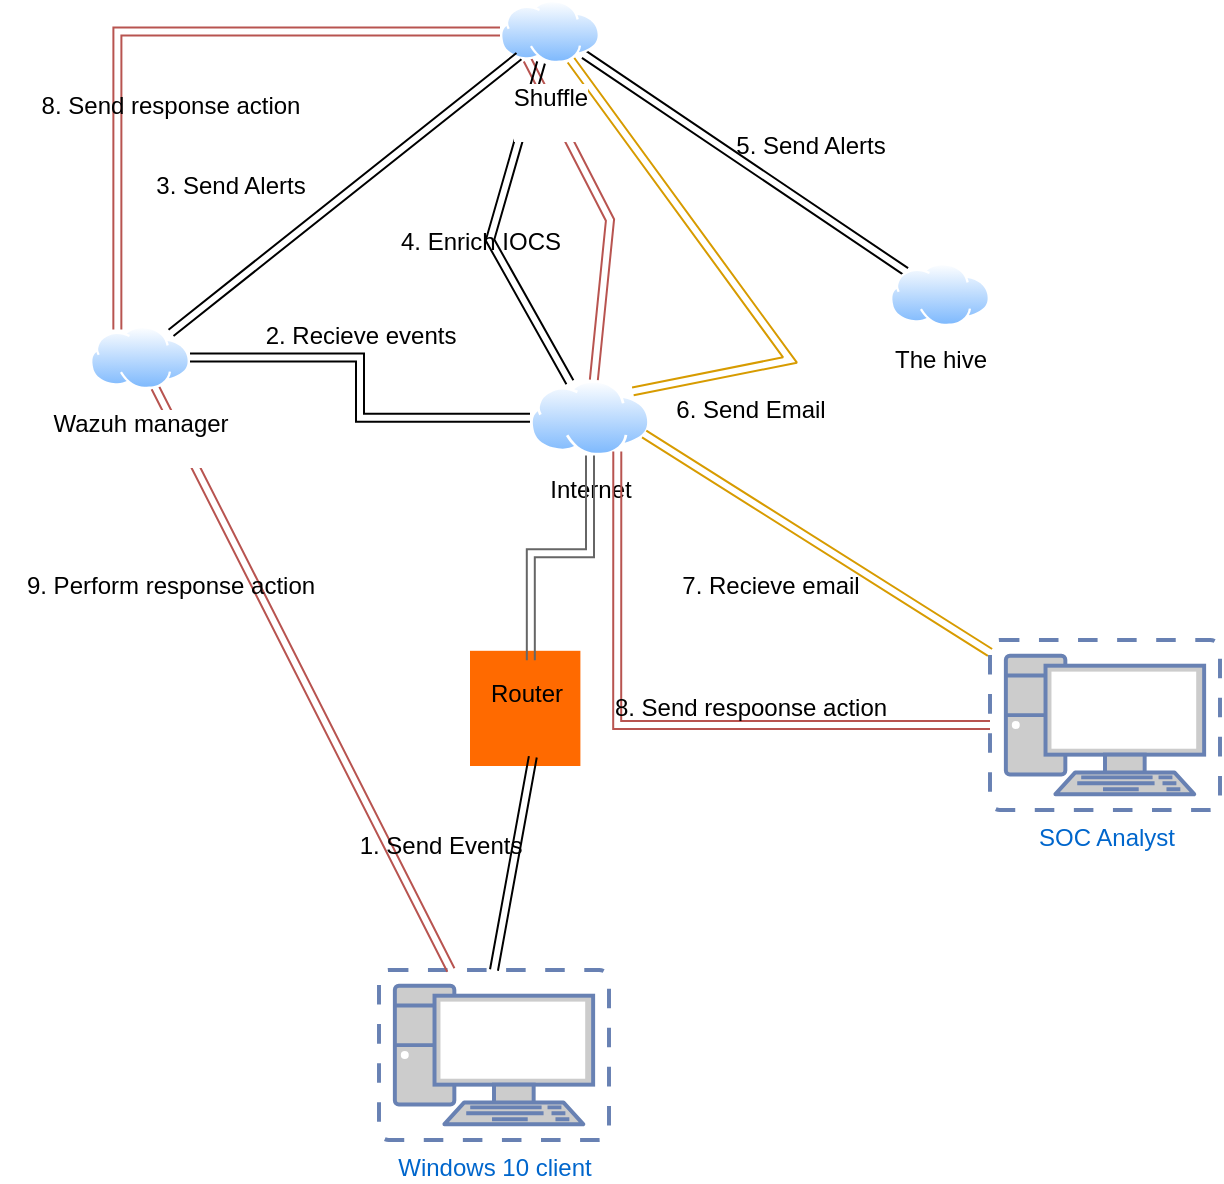 <mxfile version="26.1.0">
  <diagram name="Page-1" id="1MAWvuD8AatOWtZLL9b6">
    <mxGraphModel dx="1050" dy="1709" grid="1" gridSize="10" guides="1" tooltips="1" connect="1" arrows="1" fold="1" page="1" pageScale="1" pageWidth="850" pageHeight="1100" math="0" shadow="0">
      <root>
        <mxCell id="0" />
        <mxCell id="1" parent="0" />
        <mxCell id="ReiZYf6S0yGkLNwOAEz6-1" value="Windows 10 client" style="fontColor=#0066CC;verticalAlign=top;verticalLabelPosition=bottom;labelPosition=center;align=center;html=1;outlineConnect=0;fillColor=#CCCCCC;strokeColor=#6881B3;gradientColor=none;gradientDirection=north;strokeWidth=2;shape=mxgraph.networks.virtual_pc;" vertex="1" parent="1">
          <mxGeometry x="364.5" y="465" width="115" height="85" as="geometry" />
        </mxCell>
        <mxCell id="ReiZYf6S0yGkLNwOAEz6-2" value="Router&lt;div&gt;&lt;br&gt;&lt;/div&gt;" style="points=[];aspect=fixed;html=1;align=center;shadow=0;dashed=0;fillColor=#FF6A00;strokeColor=none;shape=mxgraph.alibaba_cloud.router;" vertex="1" parent="1">
          <mxGeometry x="410" y="305.4" width="55.2" height="57.6" as="geometry" />
        </mxCell>
        <mxCell id="ReiZYf6S0yGkLNwOAEz6-18" style="edgeStyle=orthogonalEdgeStyle;rounded=0;orthogonalLoop=1;jettySize=auto;html=1;entryX=1;entryY=0.5;entryDx=0;entryDy=0;shape=link;" edge="1" parent="1" source="ReiZYf6S0yGkLNwOAEz6-3" target="ReiZYf6S0yGkLNwOAEz6-5">
          <mxGeometry relative="1" as="geometry" />
        </mxCell>
        <mxCell id="ReiZYf6S0yGkLNwOAEz6-39" style="rounded=0;orthogonalLoop=1;jettySize=auto;html=1;entryX=0.25;entryY=1;entryDx=0;entryDy=0;shape=link;fillColor=#f8cecc;strokeColor=#b85450;" edge="1" parent="1" source="ReiZYf6S0yGkLNwOAEz6-3" target="ReiZYf6S0yGkLNwOAEz6-4">
          <mxGeometry relative="1" as="geometry">
            <Array as="points">
              <mxPoint x="480" y="90" />
            </Array>
          </mxGeometry>
        </mxCell>
        <mxCell id="ReiZYf6S0yGkLNwOAEz6-3" value="Internet&lt;div&gt;&lt;br&gt;&lt;/div&gt;" style="image;aspect=fixed;perimeter=ellipsePerimeter;html=1;align=center;shadow=0;dashed=0;spacingTop=3;image=img/lib/active_directory/internet_cloud.svg;" vertex="1" parent="1">
          <mxGeometry x="440" y="170" width="60" height="37.8" as="geometry" />
        </mxCell>
        <mxCell id="ReiZYf6S0yGkLNwOAEz6-29" style="rounded=0;orthogonalLoop=1;jettySize=auto;html=1;shape=link;" edge="1" parent="1" source="ReiZYf6S0yGkLNwOAEz6-4" target="ReiZYf6S0yGkLNwOAEz6-9">
          <mxGeometry relative="1" as="geometry" />
        </mxCell>
        <mxCell id="ReiZYf6S0yGkLNwOAEz6-30" style="rounded=0;orthogonalLoop=1;jettySize=auto;html=1;shape=link;" edge="1" parent="1" source="ReiZYf6S0yGkLNwOAEz6-4" target="ReiZYf6S0yGkLNwOAEz6-3">
          <mxGeometry relative="1" as="geometry">
            <Array as="points">
              <mxPoint x="420" y="100" />
            </Array>
          </mxGeometry>
        </mxCell>
        <mxCell id="ReiZYf6S0yGkLNwOAEz6-33" style="rounded=0;orthogonalLoop=1;jettySize=auto;html=1;entryX=1;entryY=0;entryDx=0;entryDy=0;shape=link;fillColor=#ffe6cc;strokeColor=#d79b00;" edge="1" parent="1" source="ReiZYf6S0yGkLNwOAEz6-4" target="ReiZYf6S0yGkLNwOAEz6-3">
          <mxGeometry relative="1" as="geometry">
            <Array as="points">
              <mxPoint x="570" y="160" />
            </Array>
          </mxGeometry>
        </mxCell>
        <mxCell id="ReiZYf6S0yGkLNwOAEz6-40" style="edgeStyle=orthogonalEdgeStyle;rounded=0;orthogonalLoop=1;jettySize=auto;html=1;entryX=0.25;entryY=0;entryDx=0;entryDy=0;fillColor=#f8cecc;strokeColor=#b85450;shape=link;" edge="1" parent="1" source="ReiZYf6S0yGkLNwOAEz6-4" target="ReiZYf6S0yGkLNwOAEz6-5">
          <mxGeometry relative="1" as="geometry" />
        </mxCell>
        <mxCell id="ReiZYf6S0yGkLNwOAEz6-4" value="&lt;div&gt;Shuffle&lt;/div&gt;&lt;div&gt;&lt;br&gt;&lt;/div&gt;" style="image;aspect=fixed;perimeter=ellipsePerimeter;html=1;align=center;shadow=0;dashed=0;spacingTop=3;image=img/lib/active_directory/internet_cloud.svg;" vertex="1" parent="1">
          <mxGeometry x="425" y="-20" width="50" height="31.5" as="geometry" />
        </mxCell>
        <mxCell id="ReiZYf6S0yGkLNwOAEz6-23" style="rounded=0;orthogonalLoop=1;jettySize=auto;html=1;shape=link;" edge="1" parent="1" source="ReiZYf6S0yGkLNwOAEz6-5" target="ReiZYf6S0yGkLNwOAEz6-4">
          <mxGeometry relative="1" as="geometry" />
        </mxCell>
        <mxCell id="ReiZYf6S0yGkLNwOAEz6-42" style="rounded=0;orthogonalLoop=1;jettySize=auto;html=1;shape=link;fillColor=#f8cecc;strokeColor=#b85450;" edge="1" parent="1" source="ReiZYf6S0yGkLNwOAEz6-5" target="ReiZYf6S0yGkLNwOAEz6-1">
          <mxGeometry relative="1" as="geometry" />
        </mxCell>
        <mxCell id="ReiZYf6S0yGkLNwOAEz6-5" value="&lt;div&gt;Wazuh manager&lt;/div&gt;&lt;div&gt;&lt;br&gt;&lt;/div&gt;" style="image;aspect=fixed;perimeter=ellipsePerimeter;html=1;align=center;shadow=0;dashed=0;spacingTop=3;image=img/lib/active_directory/internet_cloud.svg;" vertex="1" parent="1">
          <mxGeometry x="220" y="143" width="50" height="31.5" as="geometry" />
        </mxCell>
        <mxCell id="ReiZYf6S0yGkLNwOAEz6-9" value="&lt;div&gt;The hive&lt;/div&gt;" style="image;aspect=fixed;perimeter=ellipsePerimeter;html=1;align=center;shadow=0;dashed=0;spacingTop=3;image=img/lib/active_directory/internet_cloud.svg;" vertex="1" parent="1">
          <mxGeometry x="620" y="111.5" width="50" height="31.5" as="geometry" />
        </mxCell>
        <mxCell id="ReiZYf6S0yGkLNwOAEz6-35" style="rounded=0;orthogonalLoop=1;jettySize=auto;html=1;entryX=1;entryY=0.75;entryDx=0;entryDy=0;shape=link;fillColor=#ffe6cc;strokeColor=#d79b00;" edge="1" parent="1" source="ReiZYf6S0yGkLNwOAEz6-14" target="ReiZYf6S0yGkLNwOAEz6-3">
          <mxGeometry relative="1" as="geometry" />
        </mxCell>
        <mxCell id="ReiZYf6S0yGkLNwOAEz6-37" style="edgeStyle=orthogonalEdgeStyle;rounded=0;orthogonalLoop=1;jettySize=auto;html=1;entryX=0.75;entryY=1;entryDx=0;entryDy=0;shape=link;fillColor=#f8cecc;strokeColor=#b85450;" edge="1" parent="1" source="ReiZYf6S0yGkLNwOAEz6-14" target="ReiZYf6S0yGkLNwOAEz6-3">
          <mxGeometry relative="1" as="geometry" />
        </mxCell>
        <mxCell id="ReiZYf6S0yGkLNwOAEz6-14" value="SOC Analyst" style="fontColor=#0066CC;verticalAlign=top;verticalLabelPosition=bottom;labelPosition=center;align=center;html=1;outlineConnect=0;fillColor=#CCCCCC;strokeColor=#6881B3;gradientColor=none;gradientDirection=north;strokeWidth=2;shape=mxgraph.networks.virtual_pc;" vertex="1" parent="1">
          <mxGeometry x="670" y="300" width="115" height="85" as="geometry" />
        </mxCell>
        <mxCell id="ReiZYf6S0yGkLNwOAEz6-15" style="rounded=0;orthogonalLoop=1;jettySize=auto;html=1;exitX=0.5;exitY=0;exitDx=0;exitDy=0;exitPerimeter=0;entryX=0.569;entryY=0.92;entryDx=0;entryDy=0;entryPerimeter=0;startArrow=block;startFill=1;shape=link;" edge="1" parent="1" source="ReiZYf6S0yGkLNwOAEz6-1" target="ReiZYf6S0yGkLNwOAEz6-2">
          <mxGeometry relative="1" as="geometry" />
        </mxCell>
        <mxCell id="ReiZYf6S0yGkLNwOAEz6-16" value="1. Send Events&lt;div&gt;&lt;br&gt;&lt;/div&gt;" style="text;html=1;align=center;verticalAlign=middle;resizable=0;points=[];autosize=1;strokeColor=none;fillColor=none;" vertex="1" parent="1">
          <mxGeometry x="345" y="390" width="100" height="40" as="geometry" />
        </mxCell>
        <mxCell id="ReiZYf6S0yGkLNwOAEz6-17" style="edgeStyle=orthogonalEdgeStyle;rounded=0;orthogonalLoop=1;jettySize=auto;html=1;entryX=0.551;entryY=0.083;entryDx=0;entryDy=0;entryPerimeter=0;fillColor=#f5f5f5;strokeColor=#666666;shape=link;" edge="1" parent="1" source="ReiZYf6S0yGkLNwOAEz6-3" target="ReiZYf6S0yGkLNwOAEz6-2">
          <mxGeometry relative="1" as="geometry" />
        </mxCell>
        <mxCell id="ReiZYf6S0yGkLNwOAEz6-27" value="2. Recieve events&lt;div&gt;&lt;br&gt;&lt;/div&gt;" style="text;html=1;align=center;verticalAlign=middle;resizable=0;points=[];autosize=1;strokeColor=none;fillColor=none;" vertex="1" parent="1">
          <mxGeometry x="295" y="134.5" width="120" height="40" as="geometry" />
        </mxCell>
        <mxCell id="ReiZYf6S0yGkLNwOAEz6-28" value="3. Send Alerts" style="text;html=1;align=center;verticalAlign=middle;resizable=0;points=[];autosize=1;strokeColor=none;fillColor=none;" vertex="1" parent="1">
          <mxGeometry x="240" y="58" width="100" height="30" as="geometry" />
        </mxCell>
        <mxCell id="ReiZYf6S0yGkLNwOAEz6-31" value="4. Enrich IOCS&lt;div&gt;&lt;br&gt;&lt;/div&gt;" style="text;html=1;align=center;verticalAlign=middle;resizable=0;points=[];autosize=1;strokeColor=none;fillColor=none;" vertex="1" parent="1">
          <mxGeometry x="364.5" y="88" width="100" height="40" as="geometry" />
        </mxCell>
        <mxCell id="ReiZYf6S0yGkLNwOAEz6-32" value="5. Send Alerts" style="text;html=1;align=center;verticalAlign=middle;resizable=0;points=[];autosize=1;strokeColor=none;fillColor=none;" vertex="1" parent="1">
          <mxGeometry x="530" y="38" width="100" height="30" as="geometry" />
        </mxCell>
        <mxCell id="ReiZYf6S0yGkLNwOAEz6-34" value="6. Send Email" style="text;html=1;align=center;verticalAlign=middle;resizable=0;points=[];autosize=1;strokeColor=none;fillColor=none;" vertex="1" parent="1">
          <mxGeometry x="500" y="170" width="100" height="30" as="geometry" />
        </mxCell>
        <mxCell id="ReiZYf6S0yGkLNwOAEz6-36" value="7. Recieve email" style="text;html=1;align=center;verticalAlign=middle;resizable=0;points=[];autosize=1;strokeColor=none;fillColor=none;" vertex="1" parent="1">
          <mxGeometry x="505" y="258" width="110" height="30" as="geometry" />
        </mxCell>
        <mxCell id="ReiZYf6S0yGkLNwOAEz6-38" value="8. Send respoonse action" style="text;html=1;align=center;verticalAlign=middle;resizable=0;points=[];autosize=1;strokeColor=none;fillColor=none;" vertex="1" parent="1">
          <mxGeometry x="470" y="319.2" width="160" height="30" as="geometry" />
        </mxCell>
        <mxCell id="ReiZYf6S0yGkLNwOAEz6-41" value="8. Send response action" style="text;html=1;align=center;verticalAlign=middle;resizable=0;points=[];autosize=1;strokeColor=none;fillColor=none;" vertex="1" parent="1">
          <mxGeometry x="185" y="18" width="150" height="30" as="geometry" />
        </mxCell>
        <mxCell id="ReiZYf6S0yGkLNwOAEz6-43" value="9. Perform response action" style="text;html=1;align=center;verticalAlign=middle;resizable=0;points=[];autosize=1;strokeColor=none;fillColor=none;" vertex="1" parent="1">
          <mxGeometry x="175" y="258" width="170" height="30" as="geometry" />
        </mxCell>
      </root>
    </mxGraphModel>
  </diagram>
</mxfile>
